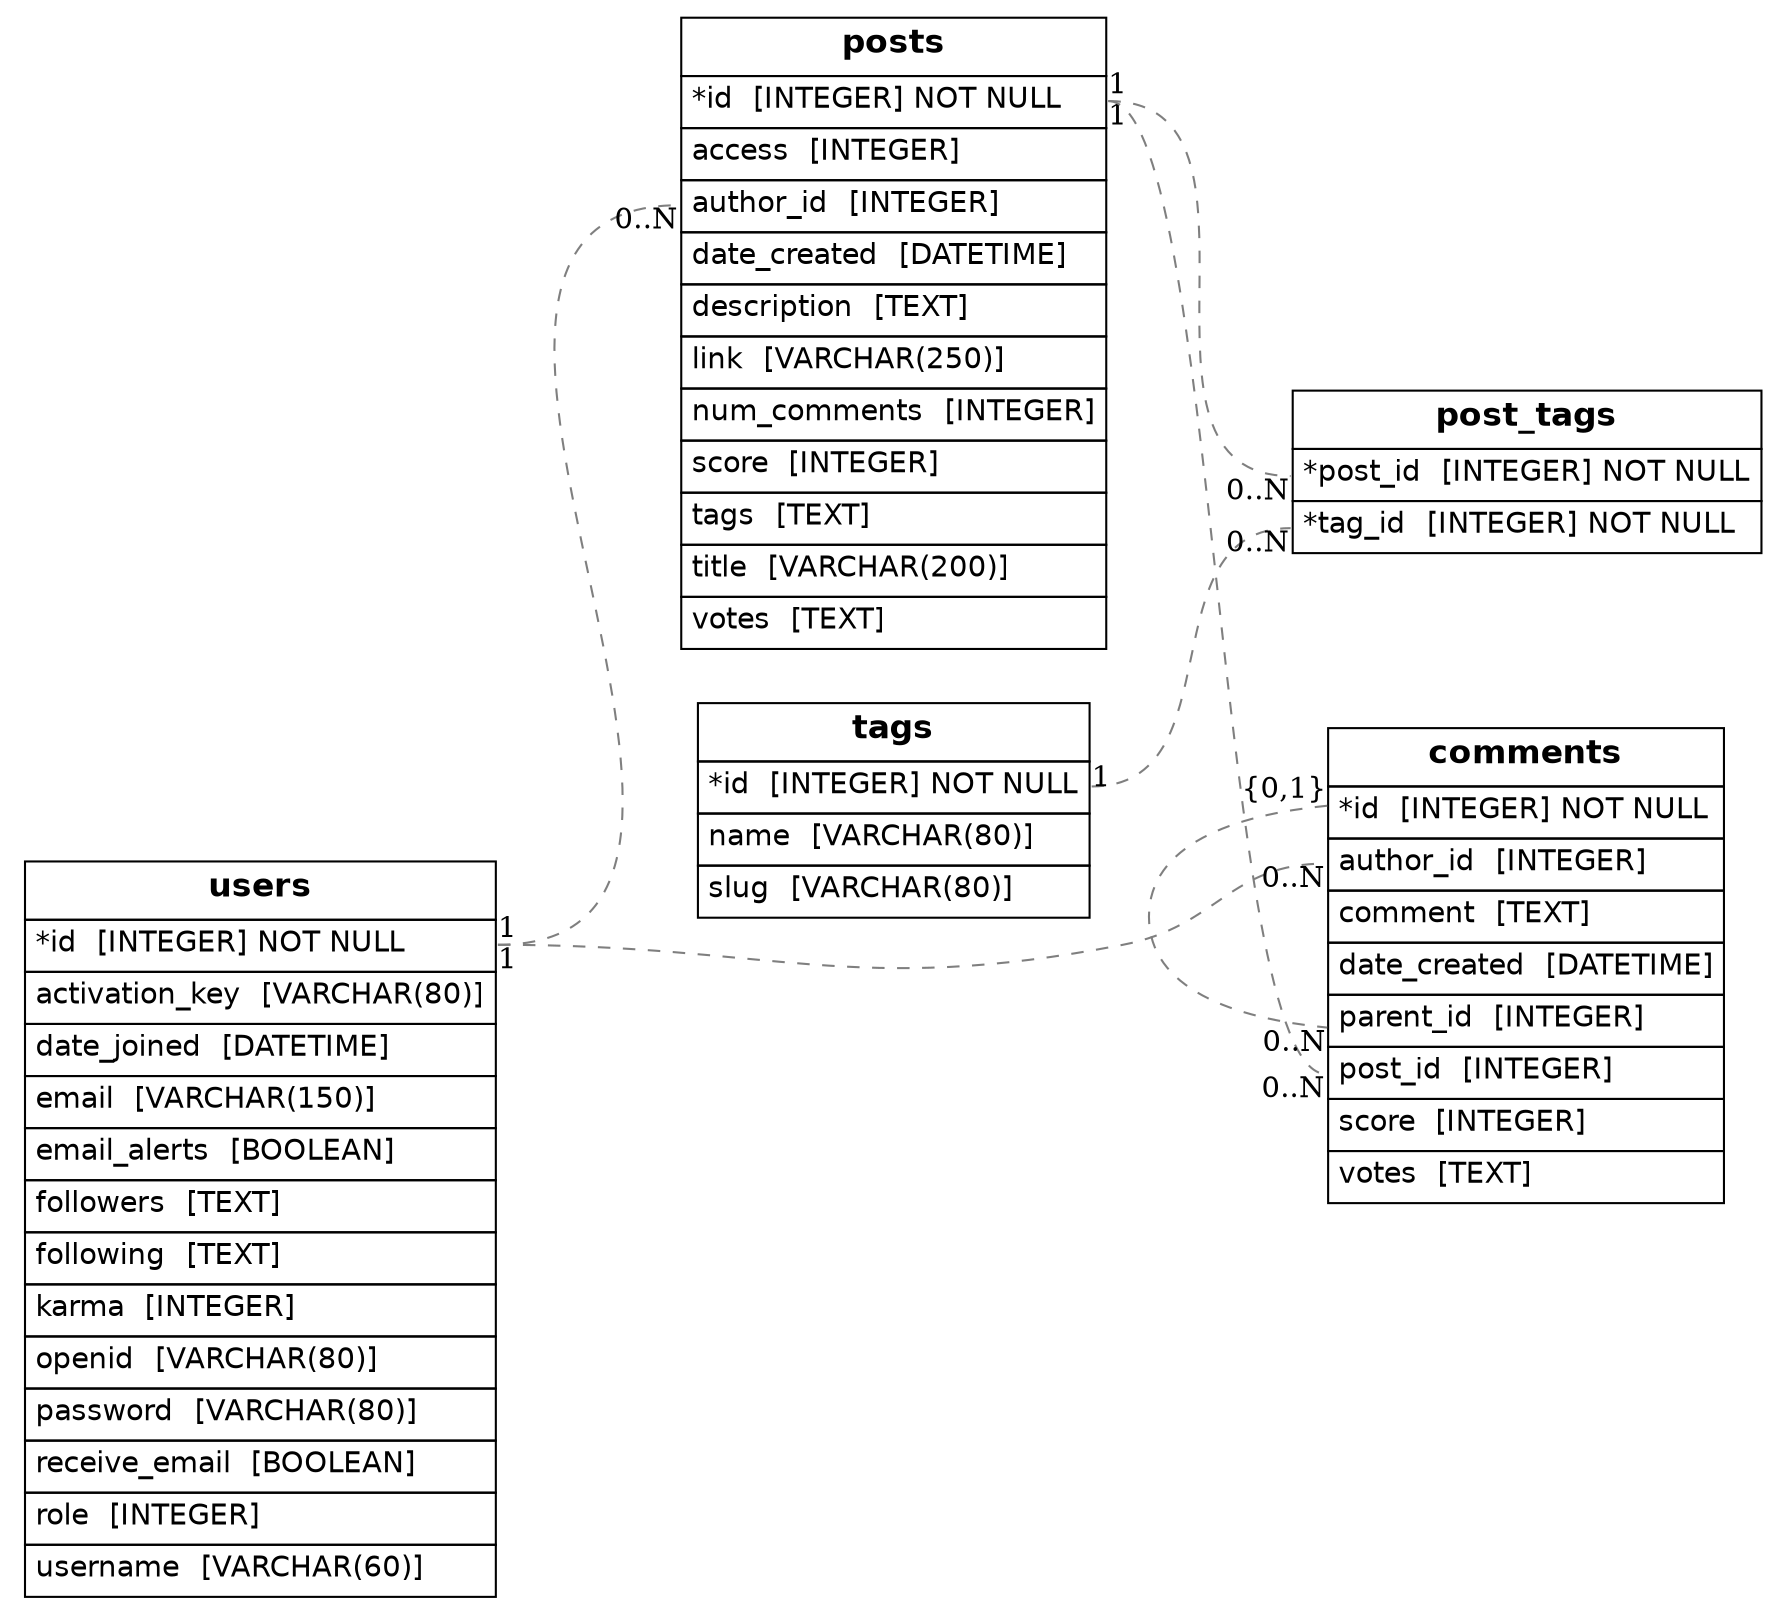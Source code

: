 graph {
    graph [rankdir=LR];
    node [label="\N",
        shape=plaintext
    ];
    edge [color=gray50,
        minlen=2,
        style=dashed
    ];
"post_tags" [label=<<FONT FACE="Helvetica"><TABLE BORDER="0" CELLBORDER="1" CELLPADDING="4" CELLSPACING="0"><TR><TD><B><FONT POINT-SIZE="16">post_tags</FONT></B></TD></TR><TR><TD ALIGN="LEFT" PORT="post_id">*<FONT>post_id</FONT> <FONT> [INTEGER]</FONT> NOT NULL</TD></TR><TR><TD ALIGN="LEFT" PORT="tag_id">*<FONT>tag_id</FONT> <FONT> [INTEGER]</FONT> NOT NULL</TD></TR></TABLE></FONT>>];
"users" [label=<<FONT FACE="Helvetica"><TABLE BORDER="0" CELLBORDER="1" CELLPADDING="4" CELLSPACING="0"><TR><TD><B><FONT POINT-SIZE="16">users</FONT></B></TD></TR><TR><TD ALIGN="LEFT" PORT="id">*<FONT>id</FONT> <FONT> [INTEGER]</FONT> NOT NULL</TD></TR><TR><TD ALIGN="LEFT" PORT="activation_key"><FONT>activation_key</FONT> <FONT> [VARCHAR(80)]</FONT></TD></TR><TR><TD ALIGN="LEFT" PORT="date_joined"><FONT>date_joined</FONT> <FONT> [DATETIME]</FONT></TD></TR><TR><TD ALIGN="LEFT" PORT="email"><FONT>email</FONT> <FONT> [VARCHAR(150)]</FONT></TD></TR><TR><TD ALIGN="LEFT" PORT="email_alerts"><FONT>email_alerts</FONT> <FONT> [BOOLEAN]</FONT></TD></TR><TR><TD ALIGN="LEFT" PORT="followers"><FONT>followers</FONT> <FONT> [TEXT]</FONT></TD></TR><TR><TD ALIGN="LEFT" PORT="following"><FONT>following</FONT> <FONT> [TEXT]</FONT></TD></TR><TR><TD ALIGN="LEFT" PORT="karma"><FONT>karma</FONT> <FONT> [INTEGER]</FONT></TD></TR><TR><TD ALIGN="LEFT" PORT="openid"><FONT>openid</FONT> <FONT> [VARCHAR(80)]</FONT></TD></TR><TR><TD ALIGN="LEFT" PORT="password"><FONT>password</FONT> <FONT> [VARCHAR(80)]</FONT></TD></TR><TR><TD ALIGN="LEFT" PORT="receive_email"><FONT>receive_email</FONT> <FONT> [BOOLEAN]</FONT></TD></TR><TR><TD ALIGN="LEFT" PORT="role"><FONT>role</FONT> <FONT> [INTEGER]</FONT></TD></TR><TR><TD ALIGN="LEFT" PORT="username"><FONT>username</FONT> <FONT> [VARCHAR(60)]</FONT></TD></TR></TABLE></FONT>>];
"posts" [label=<<FONT FACE="Helvetica"><TABLE BORDER="0" CELLBORDER="1" CELLPADDING="4" CELLSPACING="0"><TR><TD><B><FONT POINT-SIZE="16">posts</FONT></B></TD></TR><TR><TD ALIGN="LEFT" PORT="id">*<FONT>id</FONT> <FONT> [INTEGER]</FONT> NOT NULL</TD></TR><TR><TD ALIGN="LEFT" PORT="access"><FONT>access</FONT> <FONT> [INTEGER]</FONT></TD></TR><TR><TD ALIGN="LEFT" PORT="author_id"><FONT>author_id</FONT> <FONT> [INTEGER]</FONT></TD></TR><TR><TD ALIGN="LEFT" PORT="date_created"><FONT>date_created</FONT> <FONT> [DATETIME]</FONT></TD></TR><TR><TD ALIGN="LEFT" PORT="description"><FONT>description</FONT> <FONT> [TEXT]</FONT></TD></TR><TR><TD ALIGN="LEFT" PORT="link"><FONT>link</FONT> <FONT> [VARCHAR(250)]</FONT></TD></TR><TR><TD ALIGN="LEFT" PORT="num_comments"><FONT>num_comments</FONT> <FONT> [INTEGER]</FONT></TD></TR><TR><TD ALIGN="LEFT" PORT="score"><FONT>score</FONT> <FONT> [INTEGER]</FONT></TD></TR><TR><TD ALIGN="LEFT" PORT="tags"><FONT>tags</FONT> <FONT> [TEXT]</FONT></TD></TR><TR><TD ALIGN="LEFT" PORT="title"><FONT>title</FONT> <FONT> [VARCHAR(200)]</FONT></TD></TR><TR><TD ALIGN="LEFT" PORT="votes"><FONT>votes</FONT> <FONT> [TEXT]</FONT></TD></TR></TABLE></FONT>>];
"comments" [label=<<FONT FACE="Helvetica"><TABLE BORDER="0" CELLBORDER="1" CELLPADDING="4" CELLSPACING="0"><TR><TD><B><FONT POINT-SIZE="16">comments</FONT></B></TD></TR><TR><TD ALIGN="LEFT" PORT="id">*<FONT>id</FONT> <FONT> [INTEGER]</FONT> NOT NULL</TD></TR><TR><TD ALIGN="LEFT" PORT="author_id"><FONT>author_id</FONT> <FONT> [INTEGER]</FONT></TD></TR><TR><TD ALIGN="LEFT" PORT="comment"><FONT>comment</FONT> <FONT> [TEXT]</FONT></TD></TR><TR><TD ALIGN="LEFT" PORT="date_created"><FONT>date_created</FONT> <FONT> [DATETIME]</FONT></TD></TR><TR><TD ALIGN="LEFT" PORT="parent_id"><FONT>parent_id</FONT> <FONT> [INTEGER]</FONT></TD></TR><TR><TD ALIGN="LEFT" PORT="post_id"><FONT>post_id</FONT> <FONT> [INTEGER]</FONT></TD></TR><TR><TD ALIGN="LEFT" PORT="score"><FONT>score</FONT> <FONT> [INTEGER]</FONT></TD></TR><TR><TD ALIGN="LEFT" PORT="votes"><FONT>votes</FONT> <FONT> [TEXT]</FONT></TD></TR></TABLE></FONT>>];
"tags" [label=<<FONT FACE="Helvetica"><TABLE BORDER="0" CELLBORDER="1" CELLPADDING="4" CELLSPACING="0"><TR><TD><B><FONT POINT-SIZE="16">tags</FONT></B></TD></TR><TR><TD ALIGN="LEFT" PORT="id">*<FONT>id</FONT> <FONT> [INTEGER]</FONT> NOT NULL</TD></TR><TR><TD ALIGN="LEFT" PORT="name"><FONT>name</FONT> <FONT> [VARCHAR(80)]</FONT></TD></TR><TR><TD ALIGN="LEFT" PORT="slug"><FONT>slug</FONT> <FONT> [VARCHAR(80)]</FONT></TD></TR></TABLE></FONT>>];
"tags":"id" -- "post_tags":"tag_id" [taillabel=<<FONT>1</FONT>>,headlabel=<<FONT>0..N</FONT>>];
"posts":"id" -- "post_tags":"post_id" [taillabel=<<FONT>1</FONT>>,headlabel=<<FONT>0..N</FONT>>];
"users":"id" -- "posts":"author_id" [taillabel=<<FONT>1</FONT>>,headlabel=<<FONT>0..N</FONT>>];
"comments":"id" -- "comments":"parent_id" [taillabel=<<FONT>{0,1}</FONT>>,headlabel=<<FONT>0..N</FONT>>];
"posts":"id" -- "comments":"post_id" [taillabel=<<FONT>1</FONT>>,headlabel=<<FONT>0..N</FONT>>];
"users":"id" -- "comments":"author_id" [taillabel=<<FONT>1</FONT>>,headlabel=<<FONT>0..N</FONT>>];
}
